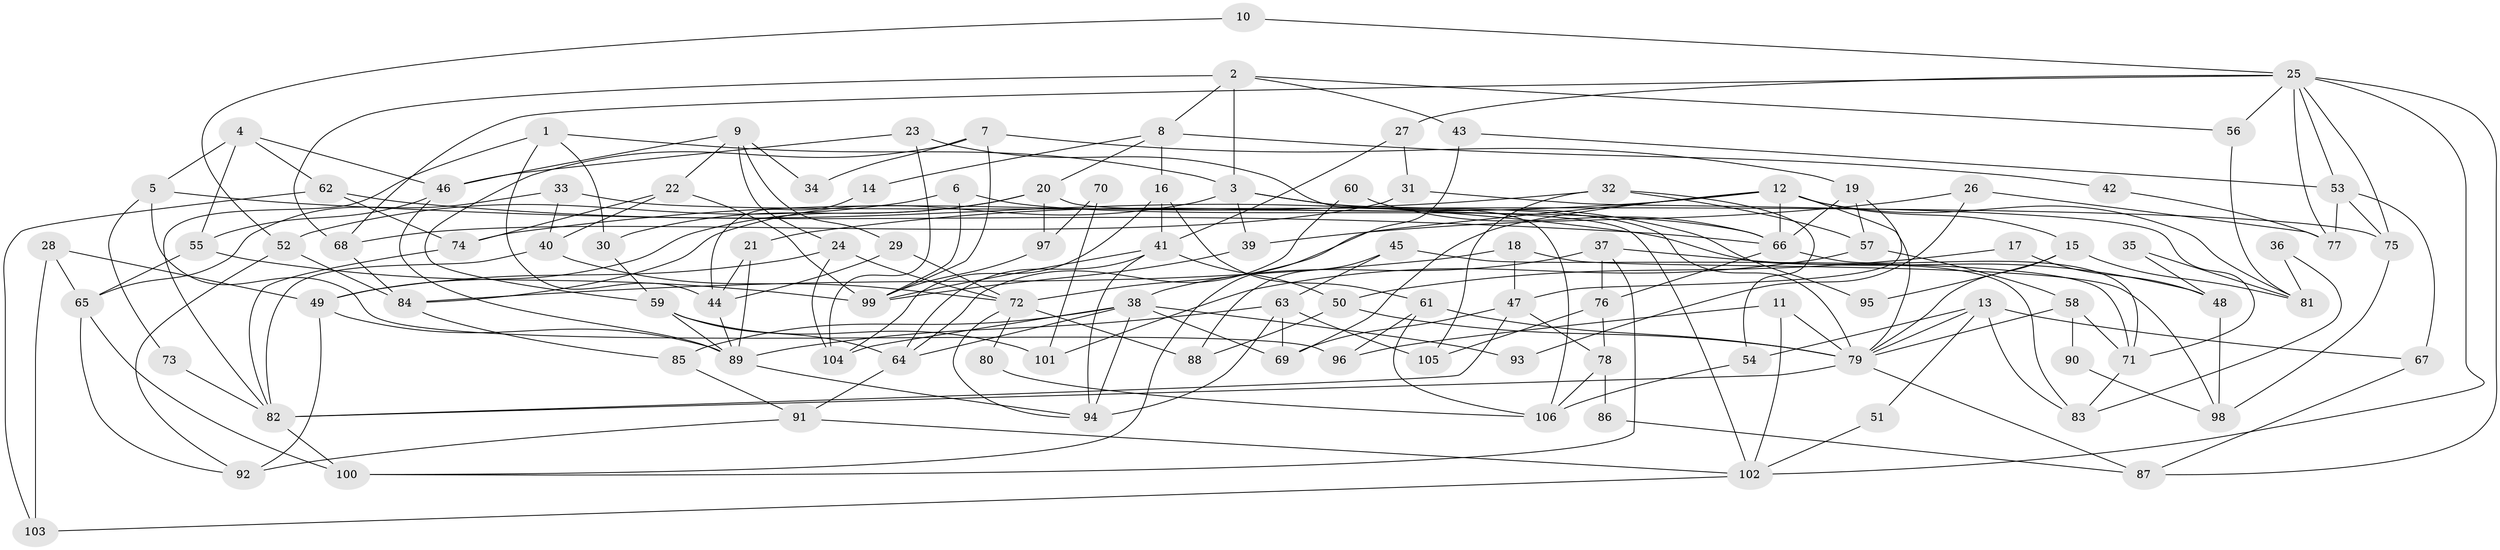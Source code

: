 // Generated by graph-tools (version 1.1) at 2025/50/03/09/25 04:50:31]
// undirected, 106 vertices, 212 edges
graph export_dot {
graph [start="1"]
  node [color=gray90,style=filled];
  1;
  2;
  3;
  4;
  5;
  6;
  7;
  8;
  9;
  10;
  11;
  12;
  13;
  14;
  15;
  16;
  17;
  18;
  19;
  20;
  21;
  22;
  23;
  24;
  25;
  26;
  27;
  28;
  29;
  30;
  31;
  32;
  33;
  34;
  35;
  36;
  37;
  38;
  39;
  40;
  41;
  42;
  43;
  44;
  45;
  46;
  47;
  48;
  49;
  50;
  51;
  52;
  53;
  54;
  55;
  56;
  57;
  58;
  59;
  60;
  61;
  62;
  63;
  64;
  65;
  66;
  67;
  68;
  69;
  70;
  71;
  72;
  73;
  74;
  75;
  76;
  77;
  78;
  79;
  80;
  81;
  82;
  83;
  84;
  85;
  86;
  87;
  88;
  89;
  90;
  91;
  92;
  93;
  94;
  95;
  96;
  97;
  98;
  99;
  100;
  101;
  102;
  103;
  104;
  105;
  106;
  1 -- 30;
  1 -- 3;
  1 -- 44;
  1 -- 82;
  2 -- 68;
  2 -- 3;
  2 -- 8;
  2 -- 43;
  2 -- 56;
  3 -- 84;
  3 -- 79;
  3 -- 39;
  3 -- 95;
  4 -- 46;
  4 -- 55;
  4 -- 5;
  4 -- 62;
  5 -- 66;
  5 -- 73;
  5 -- 96;
  6 -- 66;
  6 -- 52;
  6 -- 99;
  7 -- 19;
  7 -- 99;
  7 -- 34;
  7 -- 59;
  8 -- 16;
  8 -- 14;
  8 -- 20;
  8 -- 42;
  9 -- 22;
  9 -- 24;
  9 -- 29;
  9 -- 34;
  9 -- 46;
  10 -- 25;
  10 -- 52;
  11 -- 102;
  11 -- 79;
  11 -- 96;
  12 -- 21;
  12 -- 69;
  12 -- 15;
  12 -- 66;
  12 -- 72;
  12 -- 79;
  12 -- 81;
  13 -- 83;
  13 -- 79;
  13 -- 51;
  13 -- 54;
  13 -- 67;
  14 -- 44;
  15 -- 79;
  15 -- 81;
  15 -- 95;
  16 -- 61;
  16 -- 104;
  16 -- 41;
  17 -- 48;
  17 -- 50;
  18 -- 47;
  18 -- 84;
  18 -- 98;
  19 -- 47;
  19 -- 66;
  19 -- 57;
  20 -- 102;
  20 -- 30;
  20 -- 49;
  20 -- 97;
  21 -- 44;
  21 -- 89;
  22 -- 99;
  22 -- 74;
  22 -- 40;
  23 -- 104;
  23 -- 46;
  23 -- 106;
  24 -- 72;
  24 -- 49;
  24 -- 104;
  25 -- 56;
  25 -- 87;
  25 -- 27;
  25 -- 53;
  25 -- 68;
  25 -- 75;
  25 -- 77;
  25 -- 102;
  26 -- 77;
  26 -- 39;
  26 -- 93;
  27 -- 41;
  27 -- 31;
  28 -- 49;
  28 -- 103;
  28 -- 65;
  29 -- 44;
  29 -- 72;
  30 -- 59;
  31 -- 71;
  31 -- 68;
  32 -- 105;
  32 -- 54;
  32 -- 57;
  32 -- 74;
  33 -- 75;
  33 -- 40;
  33 -- 65;
  35 -- 81;
  35 -- 48;
  36 -- 81;
  36 -- 83;
  37 -- 76;
  37 -- 100;
  37 -- 38;
  37 -- 48;
  38 -- 94;
  38 -- 64;
  38 -- 69;
  38 -- 85;
  38 -- 93;
  38 -- 104;
  39 -- 99;
  40 -- 72;
  40 -- 82;
  41 -- 94;
  41 -- 50;
  41 -- 64;
  41 -- 99;
  42 -- 77;
  43 -- 100;
  43 -- 53;
  44 -- 89;
  45 -- 88;
  45 -- 63;
  45 -- 71;
  46 -- 55;
  46 -- 89;
  47 -- 69;
  47 -- 82;
  47 -- 78;
  48 -- 98;
  49 -- 89;
  49 -- 92;
  50 -- 79;
  50 -- 88;
  51 -- 102;
  52 -- 84;
  52 -- 92;
  53 -- 67;
  53 -- 75;
  53 -- 77;
  54 -- 106;
  55 -- 65;
  55 -- 99;
  56 -- 81;
  57 -- 58;
  57 -- 101;
  58 -- 79;
  58 -- 71;
  58 -- 90;
  59 -- 64;
  59 -- 89;
  59 -- 101;
  60 -- 64;
  60 -- 66;
  61 -- 96;
  61 -- 79;
  61 -- 106;
  62 -- 74;
  62 -- 83;
  62 -- 103;
  63 -- 89;
  63 -- 94;
  63 -- 69;
  63 -- 105;
  64 -- 91;
  65 -- 92;
  65 -- 100;
  66 -- 71;
  66 -- 76;
  67 -- 87;
  68 -- 84;
  70 -- 97;
  70 -- 101;
  71 -- 83;
  72 -- 80;
  72 -- 88;
  72 -- 94;
  73 -- 82;
  74 -- 82;
  75 -- 98;
  76 -- 78;
  76 -- 105;
  78 -- 106;
  78 -- 86;
  79 -- 82;
  79 -- 87;
  80 -- 106;
  82 -- 100;
  84 -- 85;
  85 -- 91;
  86 -- 87;
  89 -- 94;
  90 -- 98;
  91 -- 92;
  91 -- 102;
  97 -- 99;
  102 -- 103;
}
